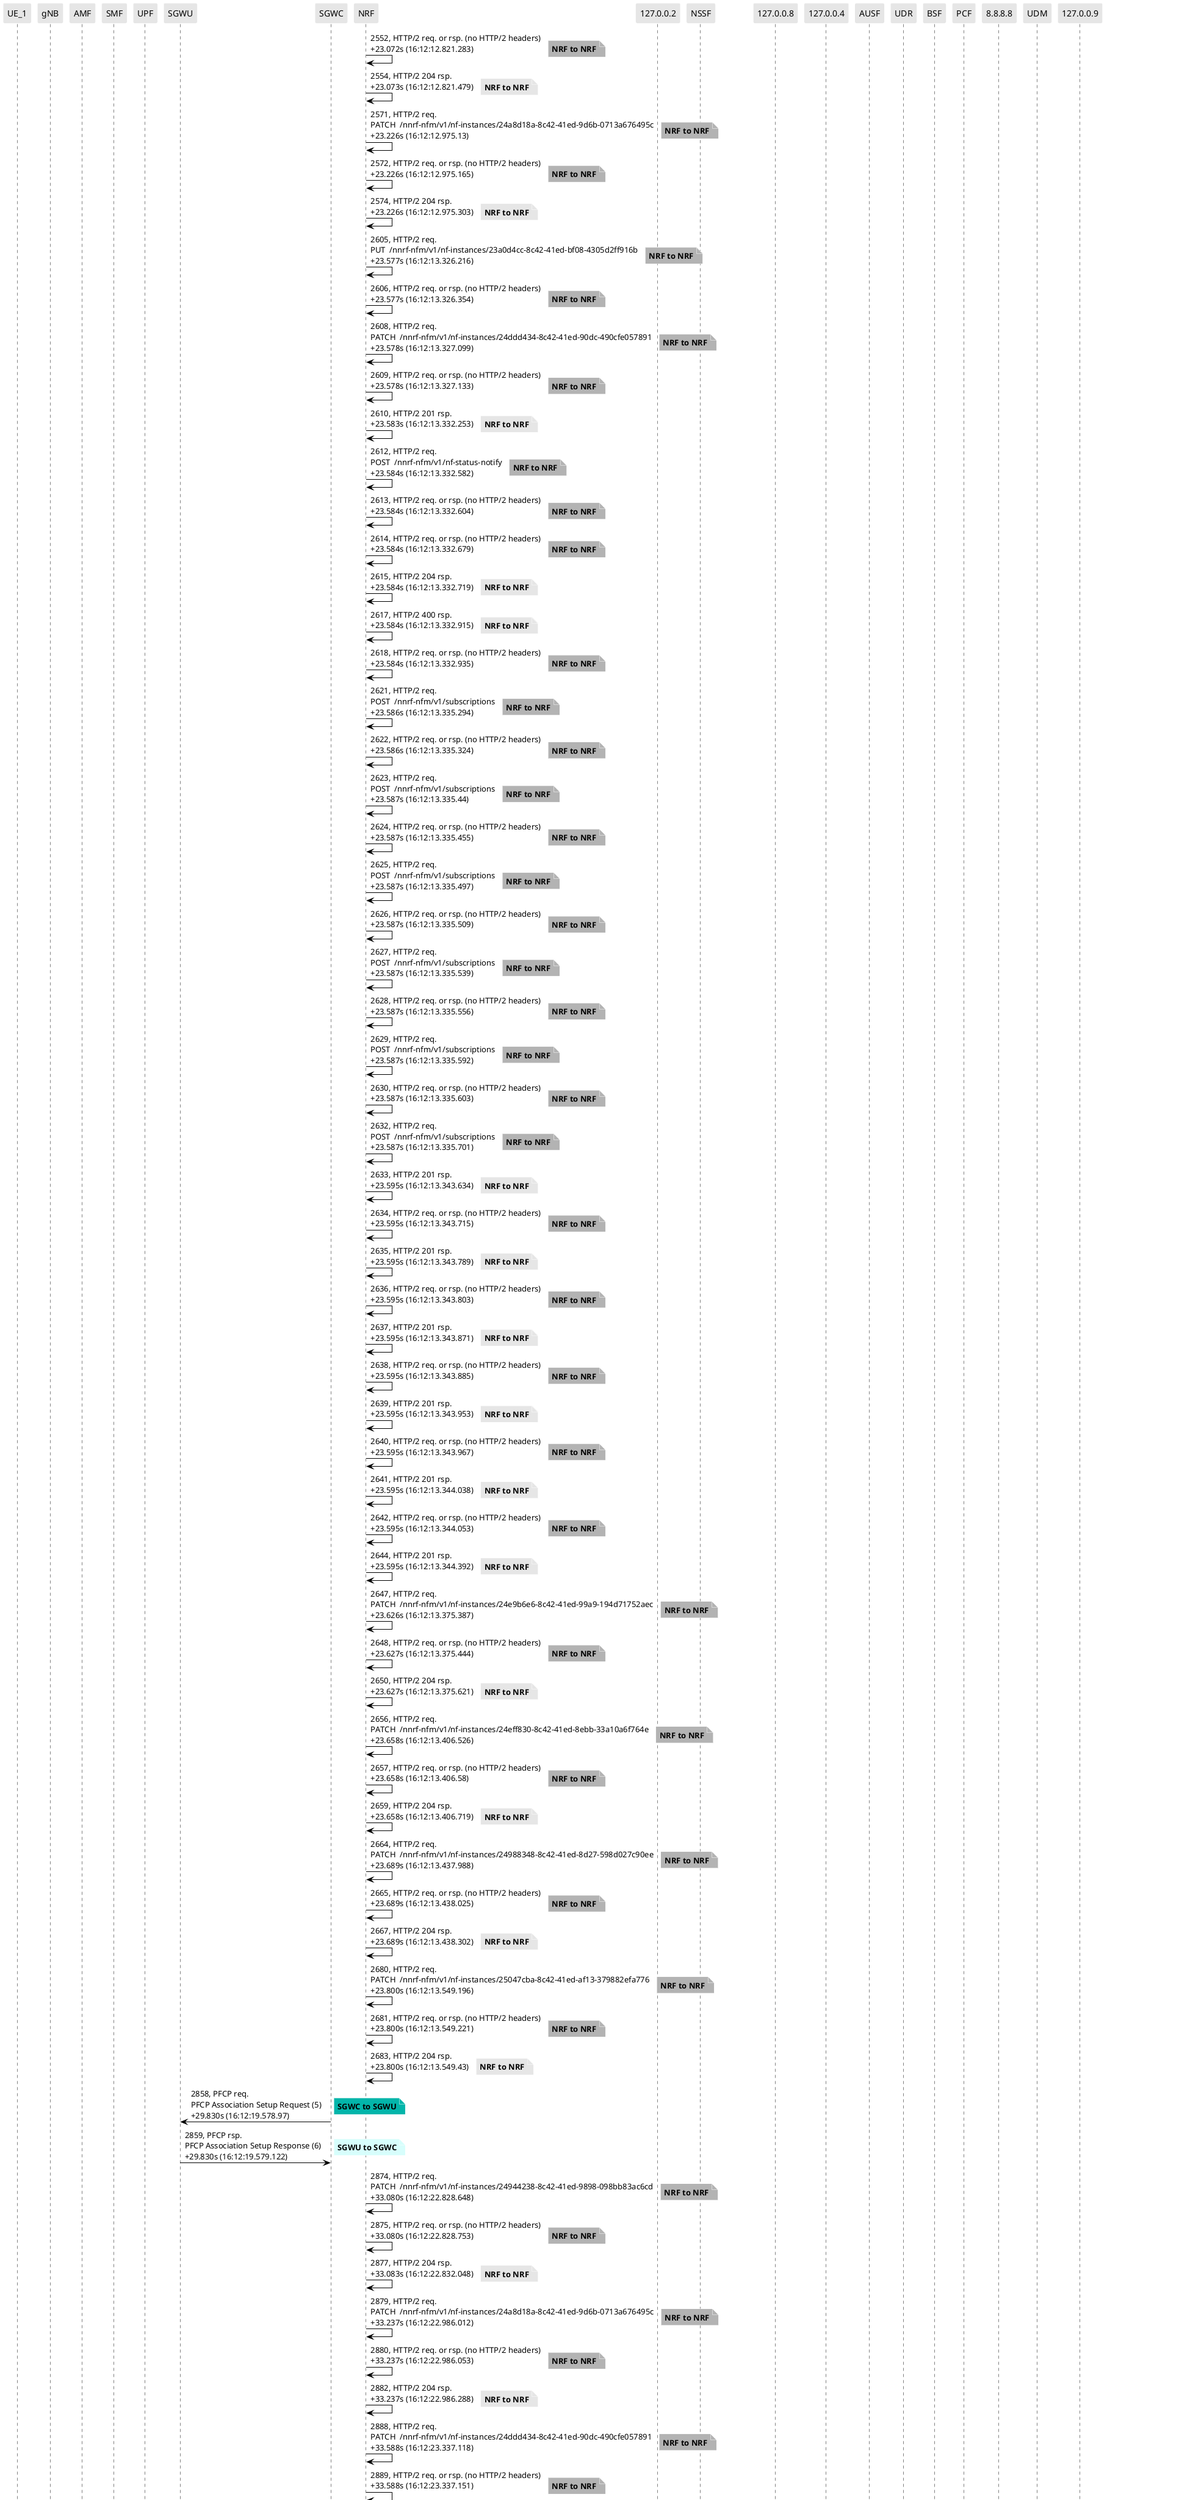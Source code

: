 @startuml
skinparam shadowing false
skinparam NoteBorderColor white
skinparam sequence {
    ArrowColor black
    LifeLineBorderColor black
    LifeLineBackgroundColor black
    ParticipantBorderColor white
    ParticipantBackgroundColor #e6e6e6
}
participant "UE_1"
participant "gNB"
participant "AMF"
participant "SMF"
participant "UPF"
participant "SGWU"
participant "SGWC"
participant "NRF"
participant "127.0.0.2"
participant "NSSF"
participant "127.0.0.8"
participant "127.0.0.4"
participant "AUSF"
participant "UDR"
participant "BSF"
participant "PCF"
participant "8.8.8.8"
participant "UDM"
participant "127.0.0.9"

"NRF" -> "NRF": 2552, HTTP/2 req. or rsp. (no HTTP/2 headers)\n+23.072s (16:12:12.821.283)

note right #b3b3b3
**NRF to NRF**
end note

"NRF" -> "NRF": 2554, HTTP/2 204 rsp.\n+23.073s (16:12:12.821.479)

note right #e6e6e6
**NRF to NRF**
end note

"NRF" -> "NRF": 2571, HTTP/2 req.\nPATCH  /nnrf-nfm/v1/nf-instances/24a8d18a-8c42-41ed-9d6b-0713a676495c\n+23.226s (16:12:12.975.13)

note right #b3b3b3
**NRF to NRF**
end note

"NRF" -> "NRF": 2572, HTTP/2 req. or rsp. (no HTTP/2 headers)\n+23.226s (16:12:12.975.165)

note right #b3b3b3
**NRF to NRF**
end note

"NRF" -> "NRF": 2574, HTTP/2 204 rsp.\n+23.226s (16:12:12.975.303)

note right #e6e6e6
**NRF to NRF**
end note

"NRF" -> "NRF": 2605, HTTP/2 req.\nPUT  /nnrf-nfm/v1/nf-instances/23a0d4cc-8c42-41ed-bf08-4305d2ff916b\n+23.577s (16:12:13.326.216)

note right #b3b3b3
**NRF to NRF**
end note

"NRF" -> "NRF": 2606, HTTP/2 req. or rsp. (no HTTP/2 headers)\n+23.577s (16:12:13.326.354)

note right #b3b3b3
**NRF to NRF**
end note

"NRF" -> "NRF": 2608, HTTP/2 req.\nPATCH  /nnrf-nfm/v1/nf-instances/24ddd434-8c42-41ed-90dc-490cfe057891\n+23.578s (16:12:13.327.099)

note right #b3b3b3
**NRF to NRF**
end note

"NRF" -> "NRF": 2609, HTTP/2 req. or rsp. (no HTTP/2 headers)\n+23.578s (16:12:13.327.133)

note right #b3b3b3
**NRF to NRF**
end note

"NRF" -> "NRF": 2610, HTTP/2 201 rsp.\n+23.583s (16:12:13.332.253)

note right #e6e6e6
**NRF to NRF**
end note

"NRF" -> "NRF": 2612, HTTP/2 req.\nPOST  /nnrf-nfm/v1/nf-status-notify\n+23.584s (16:12:13.332.582)

note right #b3b3b3
**NRF to NRF**
end note

"NRF" -> "NRF": 2613, HTTP/2 req. or rsp. (no HTTP/2 headers)\n+23.584s (16:12:13.332.604)

note right #b3b3b3
**NRF to NRF**
end note

"NRF" -> "NRF": 2614, HTTP/2 req. or rsp. (no HTTP/2 headers)\n+23.584s (16:12:13.332.679)

note right #b3b3b3
**NRF to NRF**
end note

"NRF" -> "NRF": 2615, HTTP/2 204 rsp.\n+23.584s (16:12:13.332.719)

note right #e6e6e6
**NRF to NRF**
end note

"NRF" -> "NRF": 2617, HTTP/2 400 rsp.\n+23.584s (16:12:13.332.915)

note right #e6e6e6
**NRF to NRF**
end note

"NRF" -> "NRF": 2618, HTTP/2 req. or rsp. (no HTTP/2 headers)\n+23.584s (16:12:13.332.935)

note right #b3b3b3
**NRF to NRF**
end note

"NRF" -> "NRF": 2621, HTTP/2 req.\nPOST  /nnrf-nfm/v1/subscriptions\n+23.586s (16:12:13.335.294)

note right #b3b3b3
**NRF to NRF**
end note

"NRF" -> "NRF": 2622, HTTP/2 req. or rsp. (no HTTP/2 headers)\n+23.586s (16:12:13.335.324)

note right #b3b3b3
**NRF to NRF**
end note

"NRF" -> "NRF": 2623, HTTP/2 req.\nPOST  /nnrf-nfm/v1/subscriptions\n+23.587s (16:12:13.335.44)

note right #b3b3b3
**NRF to NRF**
end note

"NRF" -> "NRF": 2624, HTTP/2 req. or rsp. (no HTTP/2 headers)\n+23.587s (16:12:13.335.455)

note right #b3b3b3
**NRF to NRF**
end note

"NRF" -> "NRF": 2625, HTTP/2 req.\nPOST  /nnrf-nfm/v1/subscriptions\n+23.587s (16:12:13.335.497)

note right #b3b3b3
**NRF to NRF**
end note

"NRF" -> "NRF": 2626, HTTP/2 req. or rsp. (no HTTP/2 headers)\n+23.587s (16:12:13.335.509)

note right #b3b3b3
**NRF to NRF**
end note

"NRF" -> "NRF": 2627, HTTP/2 req.\nPOST  /nnrf-nfm/v1/subscriptions\n+23.587s (16:12:13.335.539)

note right #b3b3b3
**NRF to NRF**
end note

"NRF" -> "NRF": 2628, HTTP/2 req. or rsp. (no HTTP/2 headers)\n+23.587s (16:12:13.335.556)

note right #b3b3b3
**NRF to NRF**
end note

"NRF" -> "NRF": 2629, HTTP/2 req.\nPOST  /nnrf-nfm/v1/subscriptions\n+23.587s (16:12:13.335.592)

note right #b3b3b3
**NRF to NRF**
end note

"NRF" -> "NRF": 2630, HTTP/2 req. or rsp. (no HTTP/2 headers)\n+23.587s (16:12:13.335.603)

note right #b3b3b3
**NRF to NRF**
end note

"NRF" -> "NRF": 2632, HTTP/2 req.\nPOST  /nnrf-nfm/v1/subscriptions\n+23.587s (16:12:13.335.701)

note right #b3b3b3
**NRF to NRF**
end note

"NRF" -> "NRF": 2633, HTTP/2 201 rsp.\n+23.595s (16:12:13.343.634)

note right #e6e6e6
**NRF to NRF**
end note

"NRF" -> "NRF": 2634, HTTP/2 req. or rsp. (no HTTP/2 headers)\n+23.595s (16:12:13.343.715)

note right #b3b3b3
**NRF to NRF**
end note

"NRF" -> "NRF": 2635, HTTP/2 201 rsp.\n+23.595s (16:12:13.343.789)

note right #e6e6e6
**NRF to NRF**
end note

"NRF" -> "NRF": 2636, HTTP/2 req. or rsp. (no HTTP/2 headers)\n+23.595s (16:12:13.343.803)

note right #b3b3b3
**NRF to NRF**
end note

"NRF" -> "NRF": 2637, HTTP/2 201 rsp.\n+23.595s (16:12:13.343.871)

note right #e6e6e6
**NRF to NRF**
end note

"NRF" -> "NRF": 2638, HTTP/2 req. or rsp. (no HTTP/2 headers)\n+23.595s (16:12:13.343.885)

note right #b3b3b3
**NRF to NRF**
end note

"NRF" -> "NRF": 2639, HTTP/2 201 rsp.\n+23.595s (16:12:13.343.953)

note right #e6e6e6
**NRF to NRF**
end note

"NRF" -> "NRF": 2640, HTTP/2 req. or rsp. (no HTTP/2 headers)\n+23.595s (16:12:13.343.967)

note right #b3b3b3
**NRF to NRF**
end note

"NRF" -> "NRF": 2641, HTTP/2 201 rsp.\n+23.595s (16:12:13.344.038)

note right #e6e6e6
**NRF to NRF**
end note

"NRF" -> "NRF": 2642, HTTP/2 req. or rsp. (no HTTP/2 headers)\n+23.595s (16:12:13.344.053)

note right #b3b3b3
**NRF to NRF**
end note

"NRF" -> "NRF": 2644, HTTP/2 201 rsp.\n+23.595s (16:12:13.344.392)

note right #e6e6e6
**NRF to NRF**
end note

"NRF" -> "NRF": 2647, HTTP/2 req.\nPATCH  /nnrf-nfm/v1/nf-instances/24e9b6e6-8c42-41ed-99a9-194d71752aec\n+23.626s (16:12:13.375.387)

note right #b3b3b3
**NRF to NRF**
end note

"NRF" -> "NRF": 2648, HTTP/2 req. or rsp. (no HTTP/2 headers)\n+23.627s (16:12:13.375.444)

note right #b3b3b3
**NRF to NRF**
end note

"NRF" -> "NRF": 2650, HTTP/2 204 rsp.\n+23.627s (16:12:13.375.621)

note right #e6e6e6
**NRF to NRF**
end note

"NRF" -> "NRF": 2656, HTTP/2 req.\nPATCH  /nnrf-nfm/v1/nf-instances/24eff830-8c42-41ed-8ebb-33a10a6f764e\n+23.658s (16:12:13.406.526)

note right #b3b3b3
**NRF to NRF**
end note

"NRF" -> "NRF": 2657, HTTP/2 req. or rsp. (no HTTP/2 headers)\n+23.658s (16:12:13.406.58)

note right #b3b3b3
**NRF to NRF**
end note

"NRF" -> "NRF": 2659, HTTP/2 204 rsp.\n+23.658s (16:12:13.406.719)

note right #e6e6e6
**NRF to NRF**
end note

"NRF" -> "NRF": 2664, HTTP/2 req.\nPATCH  /nnrf-nfm/v1/nf-instances/24988348-8c42-41ed-8d27-598d027c90ee\n+23.689s (16:12:13.437.988)

note right #b3b3b3
**NRF to NRF**
end note

"NRF" -> "NRF": 2665, HTTP/2 req. or rsp. (no HTTP/2 headers)\n+23.689s (16:12:13.438.025)

note right #b3b3b3
**NRF to NRF**
end note

"NRF" -> "NRF": 2667, HTTP/2 204 rsp.\n+23.689s (16:12:13.438.302)

note right #e6e6e6
**NRF to NRF**
end note

"NRF" -> "NRF": 2680, HTTP/2 req.\nPATCH  /nnrf-nfm/v1/nf-instances/25047cba-8c42-41ed-af13-379882efa776\n+23.800s (16:12:13.549.196)

note right #b3b3b3
**NRF to NRF**
end note

"NRF" -> "NRF": 2681, HTTP/2 req. or rsp. (no HTTP/2 headers)\n+23.800s (16:12:13.549.221)

note right #b3b3b3
**NRF to NRF**
end note

"NRF" -> "NRF": 2683, HTTP/2 204 rsp.\n+23.800s (16:12:13.549.43)

note right #e6e6e6
**NRF to NRF**
end note

"SGWC" -> "SGWU": 2858, PFCP req.\nPFCP Association Setup Request (5)\n+29.830s (16:12:19.578.97)

note right #03B5AA
**SGWC to SGWU**
end note

"SGWU" -> "SGWC": 2859, PFCP rsp.\nPFCP Association Setup Response (6)\n+29.830s (16:12:19.579.122)

note right #D7FEFC
**SGWU to SGWC**
end note

"NRF" -> "NRF": 2874, HTTP/2 req.\nPATCH  /nnrf-nfm/v1/nf-instances/24944238-8c42-41ed-9898-098bb83ac6cd\n+33.080s (16:12:22.828.648)

note right #b3b3b3
**NRF to NRF**
end note

"NRF" -> "NRF": 2875, HTTP/2 req. or rsp. (no HTTP/2 headers)\n+33.080s (16:12:22.828.753)

note right #b3b3b3
**NRF to NRF**
end note

"NRF" -> "NRF": 2877, HTTP/2 204 rsp.\n+33.083s (16:12:22.832.048)

note right #e6e6e6
**NRF to NRF**
end note

"NRF" -> "NRF": 2879, HTTP/2 req.\nPATCH  /nnrf-nfm/v1/nf-instances/24a8d18a-8c42-41ed-9d6b-0713a676495c\n+33.237s (16:12:22.986.012)

note right #b3b3b3
**NRF to NRF**
end note

"NRF" -> "NRF": 2880, HTTP/2 req. or rsp. (no HTTP/2 headers)\n+33.237s (16:12:22.986.053)

note right #b3b3b3
**NRF to NRF**
end note

"NRF" -> "NRF": 2882, HTTP/2 204 rsp.\n+33.237s (16:12:22.986.288)

note right #e6e6e6
**NRF to NRF**
end note

"NRF" -> "NRF": 2888, HTTP/2 req.\nPATCH  /nnrf-nfm/v1/nf-instances/24ddd434-8c42-41ed-90dc-490cfe057891\n+33.588s (16:12:23.337.118)

note right #b3b3b3
**NRF to NRF**
end note

"NRF" -> "NRF": 2889, HTTP/2 req. or rsp. (no HTTP/2 headers)\n+33.588s (16:12:23.337.151)

note right #b3b3b3
**NRF to NRF**
end note

"NRF" -> "NRF": 2891, HTTP/2 204 rsp.\n+33.588s (16:12:23.337.361)

note right #e6e6e6
**NRF to NRF**
end note

"NRF" -> "NRF": 2893, HTTP/2 req.\nPATCH  /nnrf-nfm/v1/nf-instances/23a0d4cc-8c42-41ed-bf08-4305d2ff916b\n+33.592s (16:12:23.340.572)

note right #b3b3b3
**NRF to NRF**
end note

"NRF" -> "NRF": 2894, HTTP/2 req. or rsp. (no HTTP/2 headers)\n+33.592s (16:12:23.340.622)

note right #b3b3b3
**NRF to NRF**
end note

"NRF" -> "NRF": 2896, HTTP/2 204 rsp.\n+33.592s (16:12:23.340.78)

note right #e6e6e6
**NRF to NRF**
end note

"NRF" -> "NRF": 2898, HTTP/2 req.\nPATCH  /nnrf-nfm/v1/nf-instances/24e9b6e6-8c42-41ed-99a9-194d71752aec\n+33.636s (16:12:23.384.538)

note right #b3b3b3
**NRF to NRF**
end note

"NRF" -> "NRF": 2899, HTTP/2 req. or rsp. (no HTTP/2 headers)\n+33.636s (16:12:23.384.572)

note right #b3b3b3
**NRF to NRF**
end note

"NRF" -> "NRF": 2901, HTTP/2 204 rsp.\n+33.636s (16:12:23.384.809)

note right #e6e6e6
**NRF to NRF**
end note

"NRF" -> "NRF": 2903, HTTP/2 req.\nPATCH  /nnrf-nfm/v1/nf-instances/24eff830-8c42-41ed-8ebb-33a10a6f764e\n+33.668s (16:12:23.416.831)

note right #b3b3b3
**NRF to NRF**
end note

"NRF" -> "NRF": 2904, HTTP/2 req. or rsp. (no HTTP/2 headers)\n+33.668s (16:12:23.416.869)

note right #b3b3b3
**NRF to NRF**
end note

"NRF" -> "NRF": 2906, HTTP/2 204 rsp.\n+33.668s (16:12:23.417.157)

note right #e6e6e6
**NRF to NRF**
end note

"NRF" -> "NRF": 2908, HTTP/2 req.\nPATCH  /nnrf-nfm/v1/nf-instances/24988348-8c42-41ed-8d27-598d027c90ee\n+33.691s (16:12:23.440.289)

note right #b3b3b3
**NRF to NRF**
end note

"NRF" -> "NRF": 2909, HTTP/2 req. or rsp. (no HTTP/2 headers)\n+33.691s (16:12:23.440.34)

note right #b3b3b3
**NRF to NRF**
end note

"NRF" -> "NRF": 2911, HTTP/2 204 rsp.\n+33.692s (16:12:23.441.003)

note right #e6e6e6
**NRF to NRF**
end note

"NRF" -> "NRF": 2914, HTTP/2 req.\nPATCH  /nnrf-nfm/v1/nf-instances/25047cba-8c42-41ed-af13-379882efa776\n+33.808s (16:12:23.556.491)

note right #b3b3b3
**NRF to NRF**
end note

"NRF" -> "NRF": 2915, HTTP/2 req. or rsp. (no HTTP/2 headers)\n+33.808s (16:12:23.556.523)

note right #b3b3b3
**NRF to NRF**
end note

"NRF" -> "NRF": 2917, HTTP/2 204 rsp.\n+33.808s (16:12:23.556.658)

note right #e6e6e6
**NRF to NRF**
end note

"127.0.0.2" -> "127.0.0.8": 3136, \n+41.354s (16:12:31.102.906)

note right
**127.0.0.2 to 127.0.0.8**
end note

"127.0.0.8" -> "127.0.0.2": 3137, \n+41.382s (16:12:31.130.735)

note right
**127.0.0.8 to 127.0.0.2**
end note

"NRF" -> "NRF": 3253, HTTP/2 req.\nPATCH  /nnrf-nfm/v1/nf-instances/24944238-8c42-41ed-9898-098bb83ac6cd\n+43.090s (16:12:32.839.375)

note right #b3b3b3
**NRF to NRF**
end note

"NRF" -> "NRF": 3254, HTTP/2 req. or rsp. (no HTTP/2 headers)\n+43.091s (16:12:32.839.735)

note right #b3b3b3
**NRF to NRF**
end note

"NRF" -> "NRF": 3256, HTTP/2 204 rsp.\n+43.091s (16:12:32.839.838)

note right #e6e6e6
**NRF to NRF**
end note

"127.0.0.9" -> "127.0.0.4": 3261, \n+43.129s (16:12:32.877.746)

note right
**127.0.0.9 to 127.0.0.4**
end note

"127.0.0.4" -> "127.0.0.9": 3262, \n+43.134s (16:12:32.882.695)

note right
**127.0.0.4 to 127.0.0.9**
end note

"NRF" -> "NRF": 3264, HTTP/2 req.\nPATCH  /nnrf-nfm/v1/nf-instances/24a8d18a-8c42-41ed-9d6b-0713a676495c\n+43.249s (16:12:32.998.182)

note right #b3b3b3
**NRF to NRF**
end note

"NRF" -> "NRF": 3265, HTTP/2 req. or rsp. (no HTTP/2 headers)\n+43.249s (16:12:32.998.219)

note right #b3b3b3
**NRF to NRF**
end note

"NRF" -> "NRF": 3267, HTTP/2 204 rsp.\n+43.249s (16:12:32.998.358)

note right #e6e6e6
**NRF to NRF**
end note

"NRF" -> "NRF": 3278, HTTP/2 req.\nPATCH  /nnrf-nfm/v1/nf-instances/24ddd434-8c42-41ed-90dc-490cfe057891\n+43.596s (16:12:33.345.233)

note right #b3b3b3
**NRF to NRF**
end note

"NRF" -> "NRF": 3279, HTTP/2 req. or rsp. (no HTTP/2 headers)\n+43.596s (16:12:33.345.257)

note right #b3b3b3
**NRF to NRF**
end note

"NRF" -> "NRF": 3281, HTTP/2 204 rsp.\n+43.597s (16:12:33.345.634)

note right #e6e6e6
**NRF to NRF**
end note

"NRF" -> "NRF": 3283, HTTP/2 req.\nPATCH  /nnrf-nfm/v1/nf-instances/23a0d4cc-8c42-41ed-bf08-4305d2ff916b\n+43.605s (16:12:33.354.412)

note right #b3b3b3
**NRF to NRF**
end note

"NRF" -> "NRF": 3284, HTTP/2 req. or rsp. (no HTTP/2 headers)\n+43.606s (16:12:33.354.463)

note right #b3b3b3
**NRF to NRF**
end note

"NRF" -> "NRF": 3286, HTTP/2 204 rsp.\n+43.606s (16:12:33.355.048)

note right #e6e6e6
**NRF to NRF**
end note

"NRF" -> "NRF": 3288, HTTP/2 req.\nPATCH  /nnrf-nfm/v1/nf-instances/24e9b6e6-8c42-41ed-99a9-194d71752aec\n+43.650s (16:12:33.398.63)

note right #b3b3b3
**NRF to NRF**
end note

"NRF" -> "NRF": 3289, HTTP/2 req. or rsp. (no HTTP/2 headers)\n+43.650s (16:12:33.398.729)

note right #b3b3b3
**NRF to NRF**
end note

"NRF" -> "NRF": 3291, HTTP/2 204 rsp.\n+43.650s (16:12:33.399.199)

note right #e6e6e6
**NRF to NRF**
end note

"NRF" -> "NRF": 3293, HTTP/2 req.\nPATCH  /nnrf-nfm/v1/nf-instances/24eff830-8c42-41ed-8ebb-33a10a6f764e\n+43.676s (16:12:33.424.738)

note right #b3b3b3
**NRF to NRF**
end note

"NRF" -> "NRF": 3294, HTTP/2 req. or rsp. (no HTTP/2 headers)\n+43.676s (16:12:33.424.791)

note right #b3b3b3
**NRF to NRF**
end note

"NRF" -> "NRF": 3296, HTTP/2 204 rsp.\n+43.676s (16:12:33.425.009)

note right #e6e6e6
**NRF to NRF**
end note

"NRF" -> "NRF": 3298, HTTP/2 req.\nPATCH  /nnrf-nfm/v1/nf-instances/24988348-8c42-41ed-8d27-598d027c90ee\n+43.697s (16:12:33.445.827)

note right #b3b3b3
**NRF to NRF**
end note

"NRF" -> "NRF": 3299, HTTP/2 req. or rsp. (no HTTP/2 headers)\n+43.697s (16:12:33.445.902)

note right #b3b3b3
**NRF to NRF**
end note

@enduml
